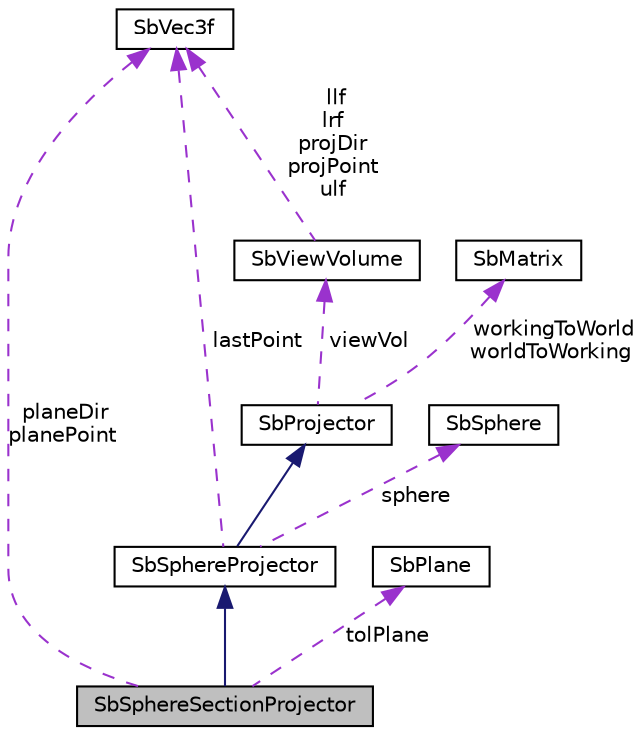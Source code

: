 digraph "SbSphereSectionProjector"
{
 // LATEX_PDF_SIZE
  edge [fontname="Helvetica",fontsize="10",labelfontname="Helvetica",labelfontsize="10"];
  node [fontname="Helvetica",fontsize="10",shape=record];
  Node1 [label="SbSphereSectionProjector",height=0.2,width=0.4,color="black", fillcolor="grey75", style="filled", fontcolor="black",tooltip="The SbSphereSectionProjector projects 2D points to a sliced sphere."];
  Node2 -> Node1 [dir="back",color="midnightblue",fontsize="10",style="solid",fontname="Helvetica"];
  Node2 [label="SbSphereProjector",height=0.2,width=0.4,color="black", fillcolor="white", style="filled",URL="$classSbSphereProjector.html",tooltip="The SbSphereProjector class is the abstract base class for mapping to spherical surfaces."];
  Node3 -> Node2 [dir="back",color="midnightblue",fontsize="10",style="solid",fontname="Helvetica"];
  Node3 [label="SbProjector",height=0.2,width=0.4,color="black", fillcolor="white", style="filled",URL="$classSbProjector.html",tooltip="The SbProjector class is the abstract base projector class."];
  Node4 -> Node3 [dir="back",color="darkorchid3",fontsize="10",style="dashed",label=" viewVol" ,fontname="Helvetica"];
  Node4 [label="SbViewVolume",height=0.2,width=0.4,color="black", fillcolor="white", style="filled",URL="$classSbViewVolume.html",tooltip="The SbViewVolume class is a viewing volume in 3D space."];
  Node5 -> Node4 [dir="back",color="darkorchid3",fontsize="10",style="dashed",label=" llf\nlrf\nprojDir\nprojPoint\nulf" ,fontname="Helvetica"];
  Node5 [label="SbVec3f",height=0.2,width=0.4,color="black", fillcolor="white", style="filled",URL="$classSbVec3f.html",tooltip="The SbVec3f class is a 3 dimensional vector with floating point coordinates."];
  Node6 -> Node3 [dir="back",color="darkorchid3",fontsize="10",style="dashed",label=" workingToWorld\nworldToWorking" ,fontname="Helvetica"];
  Node6 [label="SbMatrix",height=0.2,width=0.4,color="black", fillcolor="white", style="filled",URL="$classSbMatrix.html",tooltip="The SbMatrix class is a 4x4 dimensional representation of a matrix."];
  Node7 -> Node2 [dir="back",color="darkorchid3",fontsize="10",style="dashed",label=" sphere" ,fontname="Helvetica"];
  Node7 [label="SbSphere",height=0.2,width=0.4,color="black", fillcolor="white", style="filled",URL="$classSbSphere.html",tooltip="The SbSphere class is a representation of a sphere."];
  Node5 -> Node2 [dir="back",color="darkorchid3",fontsize="10",style="dashed",label=" lastPoint" ,fontname="Helvetica"];
  Node8 -> Node1 [dir="back",color="darkorchid3",fontsize="10",style="dashed",label=" tolPlane" ,fontname="Helvetica"];
  Node8 [label="SbPlane",height=0.2,width=0.4,color="black", fillcolor="white", style="filled",URL="$classSbPlane.html",tooltip="The SbPlane class represents a plane in 3D space."];
  Node5 -> Node1 [dir="back",color="darkorchid3",fontsize="10",style="dashed",label=" planeDir\nplanePoint" ,fontname="Helvetica"];
}
